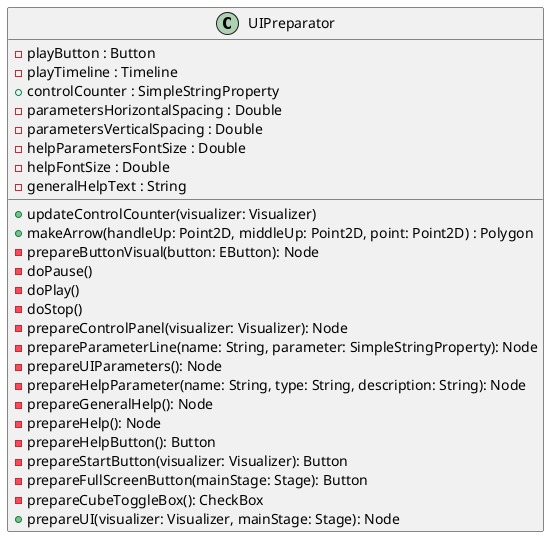 @startuml

class UIPreparator {
    -playButton : Button
    -playTimeline : Timeline
    +controlCounter : SimpleStringProperty
    +updateControlCounter(visualizer: Visualizer)
    +makeArrow(handleUp: Point2D, middleUp: Point2D, point: Point2D) : Polygon
    -prepareButtonVisual(button: EButton): Node
    -doPause()
    -doPlay()
    -doStop()
    -prepareControlPanel(visualizer: Visualizer): Node
    -parametersHorizontalSpacing : Double
    -parametersVerticalSpacing : Double
    -prepareParameterLine(name: String, parameter: SimpleStringProperty): Node
    -prepareUIParameters(): Node
    -helpParametersFontSize : Double
    -helpFontSize : Double
    -prepareHelpParameter(name: String, type: String, description: String): Node
    -generalHelpText : String
    -prepareGeneralHelp(): Node
    -prepareHelp(): Node
    -prepareHelpButton(): Button
    -prepareStartButton(visualizer: Visualizer): Button
    -prepareFullScreenButton(mainStage: Stage): Button
    -prepareCubeToggleBox(): CheckBox
    +prepareUI(visualizer: Visualizer, mainStage: Stage): Node
}
@enduml